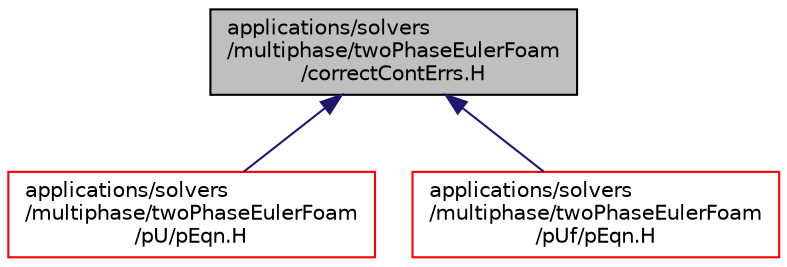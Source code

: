 digraph "applications/solvers/multiphase/twoPhaseEulerFoam/correctContErrs.H"
{
  bgcolor="transparent";
  edge [fontname="Helvetica",fontsize="10",labelfontname="Helvetica",labelfontsize="10"];
  node [fontname="Helvetica",fontsize="10",shape=record];
  Node1 [label="applications/solvers\l/multiphase/twoPhaseEulerFoam\l/correctContErrs.H",height=0.2,width=0.4,color="black", fillcolor="grey75", style="filled" fontcolor="black"];
  Node1 -> Node2 [dir="back",color="midnightblue",fontsize="10",style="solid",fontname="Helvetica"];
  Node2 [label="applications/solvers\l/multiphase/twoPhaseEulerFoam\l/pU/pEqn.H",height=0.2,width=0.4,color="red",URL="$multiphase_2twoPhaseEulerFoam_2pU_2pEqn_8H.html"];
  Node1 -> Node3 [dir="back",color="midnightblue",fontsize="10",style="solid",fontname="Helvetica"];
  Node3 [label="applications/solvers\l/multiphase/twoPhaseEulerFoam\l/pUf/pEqn.H",height=0.2,width=0.4,color="red",URL="$multiphase_2twoPhaseEulerFoam_2pUf_2pEqn_8H.html"];
}
